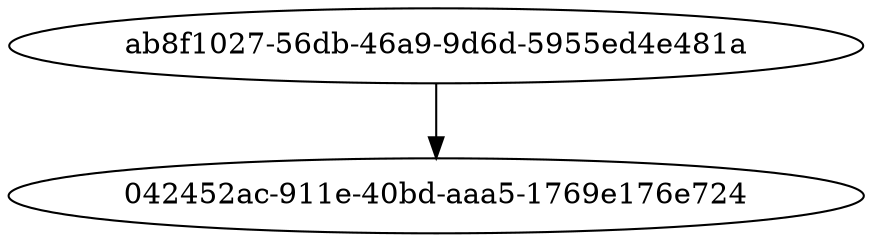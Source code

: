 digraph dependencies {
    "ab8f1027-56db-46a9-9d6d-5955ed4e481a" -> "042452ac-911e-40bd-aaa5-1769e176e724";
}
